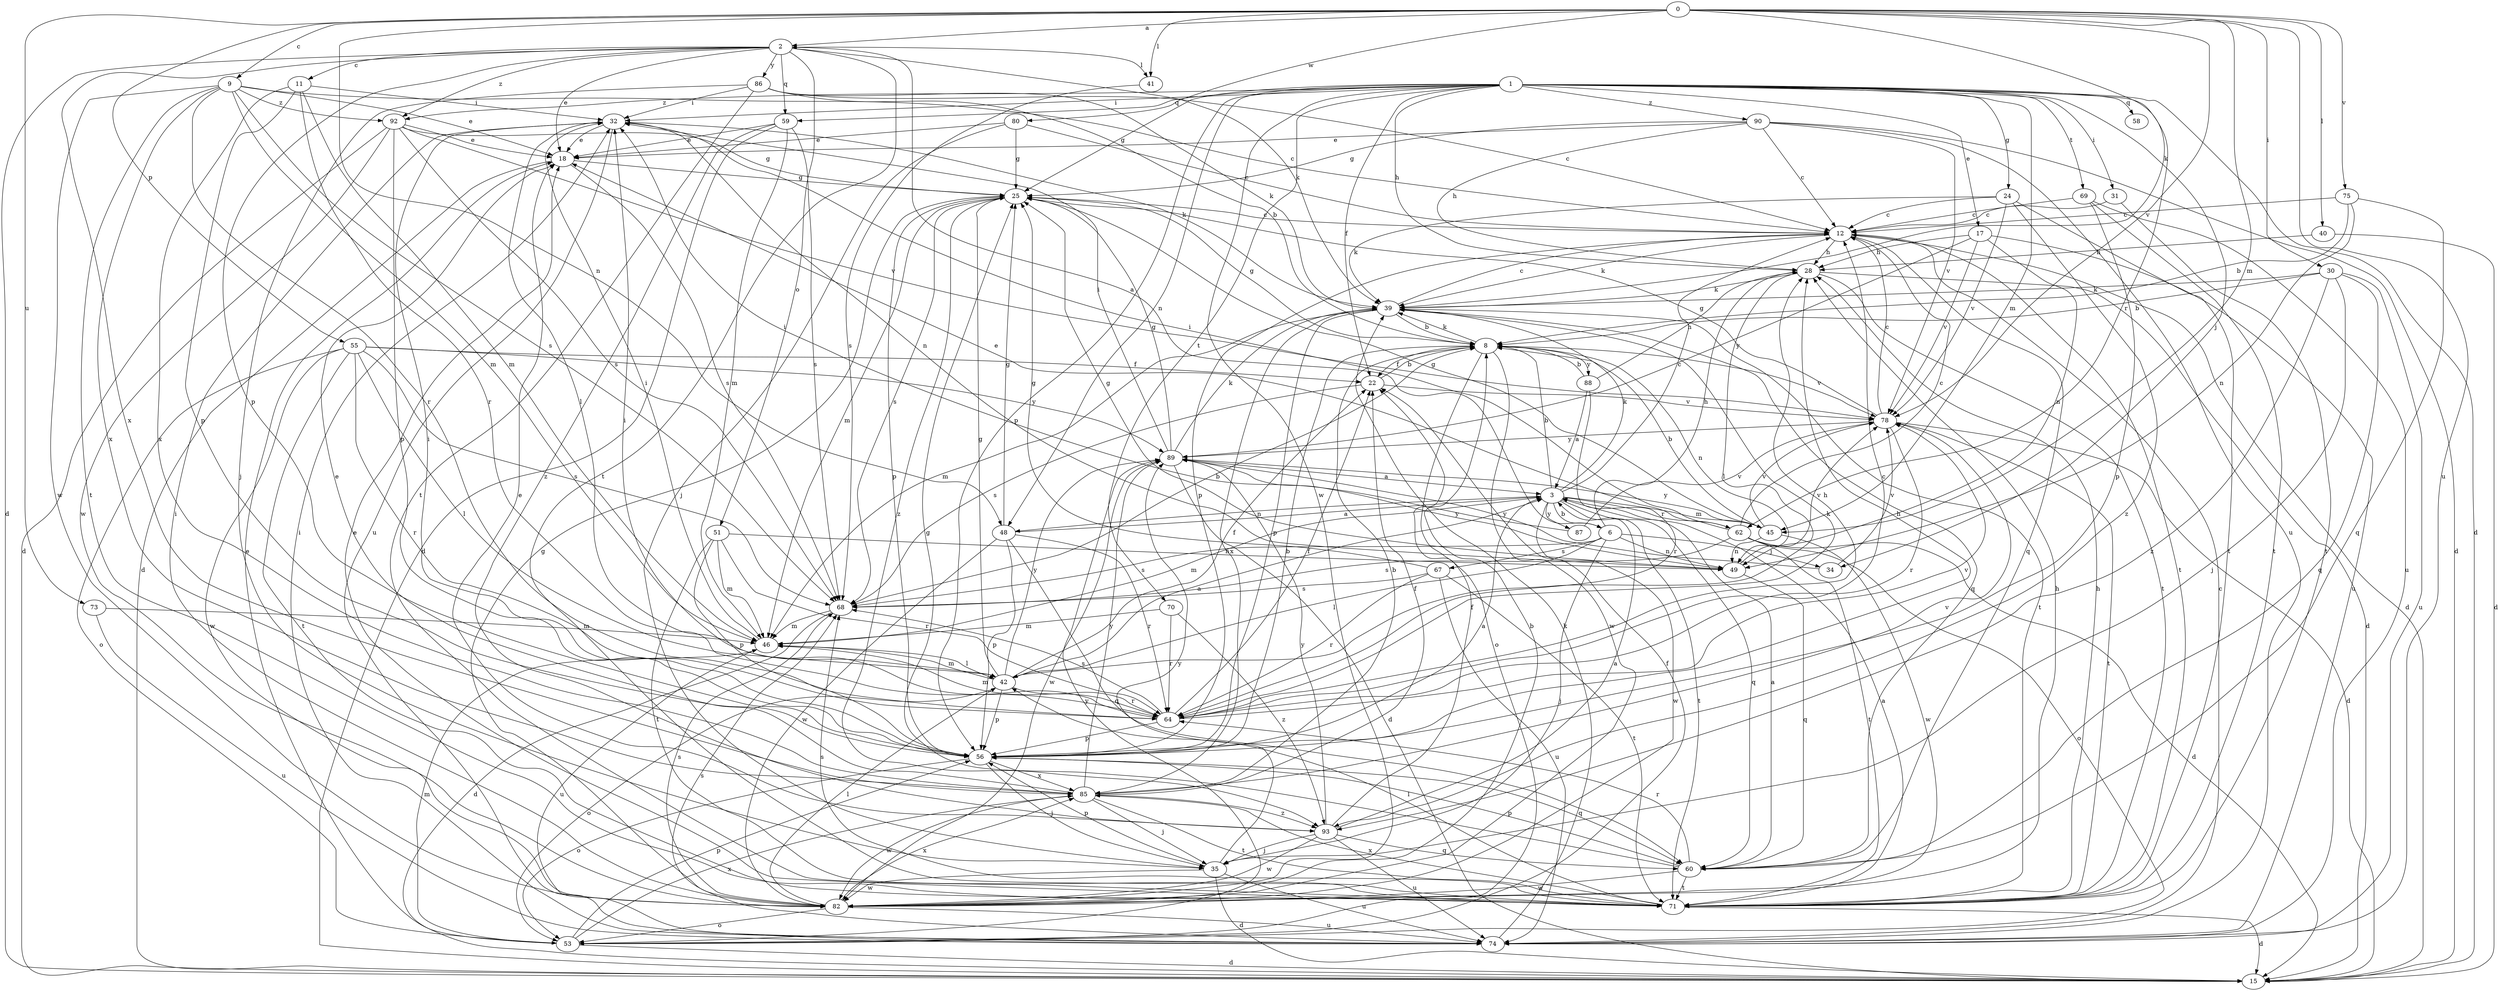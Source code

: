strict digraph  {
0;
1;
2;
3;
6;
8;
9;
11;
12;
15;
17;
18;
22;
24;
25;
28;
30;
31;
32;
34;
35;
39;
40;
41;
42;
45;
46;
48;
49;
51;
53;
55;
56;
58;
59;
60;
62;
64;
67;
68;
69;
70;
71;
73;
74;
75;
78;
80;
82;
85;
86;
87;
88;
89;
90;
92;
93;
0 -> 2  [label=a];
0 -> 9  [label=c];
0 -> 30  [label=i];
0 -> 39  [label=k];
0 -> 40  [label=l];
0 -> 41  [label=l];
0 -> 45  [label=m];
0 -> 48  [label=n];
0 -> 55  [label=p];
0 -> 73  [label=u];
0 -> 74  [label=u];
0 -> 75  [label=v];
0 -> 78  [label=v];
0 -> 80  [label=w];
1 -> 15  [label=d];
1 -> 17  [label=e];
1 -> 22  [label=f];
1 -> 24  [label=g];
1 -> 25  [label=g];
1 -> 28  [label=h];
1 -> 31  [label=i];
1 -> 32  [label=i];
1 -> 34  [label=j];
1 -> 45  [label=m];
1 -> 48  [label=n];
1 -> 56  [label=p];
1 -> 58  [label=q];
1 -> 59  [label=q];
1 -> 62  [label=r];
1 -> 69  [label=t];
1 -> 70  [label=t];
1 -> 82  [label=w];
1 -> 90  [label=z];
1 -> 92  [label=z];
2 -> 11  [label=c];
2 -> 15  [label=d];
2 -> 18  [label=e];
2 -> 39  [label=k];
2 -> 41  [label=l];
2 -> 51  [label=o];
2 -> 56  [label=p];
2 -> 59  [label=q];
2 -> 71  [label=t];
2 -> 85  [label=x];
2 -> 86  [label=y];
2 -> 92  [label=z];
3 -> 6  [label=b];
3 -> 8  [label=b];
3 -> 12  [label=c];
3 -> 39  [label=k];
3 -> 45  [label=m];
3 -> 46  [label=m];
3 -> 48  [label=n];
3 -> 60  [label=q];
3 -> 62  [label=r];
3 -> 71  [label=t];
3 -> 82  [label=w];
3 -> 87  [label=y];
6 -> 2  [label=a];
6 -> 28  [label=h];
6 -> 34  [label=j];
6 -> 35  [label=j];
6 -> 42  [label=l];
6 -> 49  [label=n];
6 -> 67  [label=s];
6 -> 68  [label=s];
8 -> 22  [label=f];
8 -> 25  [label=g];
8 -> 39  [label=k];
8 -> 49  [label=n];
8 -> 53  [label=o];
8 -> 78  [label=v];
8 -> 82  [label=w];
8 -> 88  [label=y];
9 -> 12  [label=c];
9 -> 18  [label=e];
9 -> 46  [label=m];
9 -> 64  [label=r];
9 -> 68  [label=s];
9 -> 71  [label=t];
9 -> 82  [label=w];
9 -> 85  [label=x];
9 -> 92  [label=z];
11 -> 32  [label=i];
11 -> 46  [label=m];
11 -> 56  [label=p];
11 -> 64  [label=r];
11 -> 85  [label=x];
12 -> 15  [label=d];
12 -> 28  [label=h];
12 -> 39  [label=k];
12 -> 56  [label=p];
12 -> 60  [label=q];
12 -> 71  [label=t];
17 -> 28  [label=h];
17 -> 49  [label=n];
17 -> 74  [label=u];
17 -> 78  [label=v];
17 -> 89  [label=y];
18 -> 15  [label=d];
18 -> 25  [label=g];
18 -> 68  [label=s];
22 -> 8  [label=b];
22 -> 68  [label=s];
22 -> 78  [label=v];
24 -> 12  [label=c];
24 -> 39  [label=k];
24 -> 71  [label=t];
24 -> 78  [label=v];
24 -> 93  [label=z];
25 -> 12  [label=c];
25 -> 46  [label=m];
25 -> 56  [label=p];
25 -> 68  [label=s];
25 -> 93  [label=z];
28 -> 15  [label=d];
28 -> 39  [label=k];
28 -> 42  [label=l];
28 -> 71  [label=t];
30 -> 8  [label=b];
30 -> 35  [label=j];
30 -> 39  [label=k];
30 -> 60  [label=q];
30 -> 74  [label=u];
30 -> 93  [label=z];
31 -> 12  [label=c];
31 -> 71  [label=t];
32 -> 18  [label=e];
32 -> 39  [label=k];
32 -> 42  [label=l];
32 -> 49  [label=n];
32 -> 74  [label=u];
34 -> 78  [label=v];
34 -> 89  [label=y];
35 -> 15  [label=d];
35 -> 56  [label=p];
35 -> 74  [label=u];
35 -> 82  [label=w];
35 -> 89  [label=y];
39 -> 8  [label=b];
39 -> 12  [label=c];
39 -> 46  [label=m];
39 -> 56  [label=p];
39 -> 60  [label=q];
39 -> 71  [label=t];
39 -> 85  [label=x];
40 -> 15  [label=d];
40 -> 28  [label=h];
41 -> 68  [label=s];
42 -> 3  [label=a];
42 -> 22  [label=f];
42 -> 25  [label=g];
42 -> 46  [label=m];
42 -> 53  [label=o];
42 -> 56  [label=p];
42 -> 64  [label=r];
42 -> 89  [label=y];
45 -> 8  [label=b];
45 -> 25  [label=g];
45 -> 49  [label=n];
45 -> 78  [label=v];
45 -> 82  [label=w];
45 -> 89  [label=y];
46 -> 32  [label=i];
46 -> 42  [label=l];
46 -> 74  [label=u];
48 -> 3  [label=a];
48 -> 25  [label=g];
48 -> 56  [label=p];
48 -> 60  [label=q];
48 -> 64  [label=r];
48 -> 82  [label=w];
49 -> 25  [label=g];
49 -> 60  [label=q];
49 -> 78  [label=v];
49 -> 89  [label=y];
51 -> 46  [label=m];
51 -> 49  [label=n];
51 -> 56  [label=p];
51 -> 64  [label=r];
51 -> 71  [label=t];
53 -> 15  [label=d];
53 -> 18  [label=e];
53 -> 22  [label=f];
53 -> 46  [label=m];
53 -> 56  [label=p];
53 -> 85  [label=x];
53 -> 89  [label=y];
55 -> 22  [label=f];
55 -> 42  [label=l];
55 -> 53  [label=o];
55 -> 64  [label=r];
55 -> 68  [label=s];
55 -> 71  [label=t];
55 -> 82  [label=w];
55 -> 89  [label=y];
56 -> 3  [label=a];
56 -> 8  [label=b];
56 -> 28  [label=h];
56 -> 32  [label=i];
56 -> 35  [label=j];
56 -> 53  [label=o];
56 -> 60  [label=q];
56 -> 85  [label=x];
59 -> 15  [label=d];
59 -> 18  [label=e];
59 -> 46  [label=m];
59 -> 68  [label=s];
59 -> 93  [label=z];
60 -> 3  [label=a];
60 -> 25  [label=g];
60 -> 56  [label=p];
60 -> 64  [label=r];
60 -> 71  [label=t];
60 -> 82  [label=w];
62 -> 12  [label=c];
62 -> 15  [label=d];
62 -> 18  [label=e];
62 -> 32  [label=i];
62 -> 53  [label=o];
62 -> 68  [label=s];
62 -> 71  [label=t];
64 -> 12  [label=c];
64 -> 22  [label=f];
64 -> 28  [label=h];
64 -> 32  [label=i];
64 -> 39  [label=k];
64 -> 46  [label=m];
64 -> 56  [label=p];
64 -> 68  [label=s];
64 -> 78  [label=v];
67 -> 25  [label=g];
67 -> 64  [label=r];
67 -> 68  [label=s];
67 -> 71  [label=t];
67 -> 74  [label=u];
68 -> 8  [label=b];
68 -> 15  [label=d];
68 -> 46  [label=m];
69 -> 12  [label=c];
69 -> 56  [label=p];
69 -> 71  [label=t];
69 -> 74  [label=u];
70 -> 46  [label=m];
70 -> 64  [label=r];
70 -> 93  [label=z];
71 -> 3  [label=a];
71 -> 15  [label=d];
71 -> 18  [label=e];
71 -> 28  [label=h];
71 -> 42  [label=l];
71 -> 68  [label=s];
71 -> 85  [label=x];
73 -> 46  [label=m];
73 -> 74  [label=u];
74 -> 12  [label=c];
74 -> 32  [label=i];
74 -> 39  [label=k];
74 -> 68  [label=s];
75 -> 8  [label=b];
75 -> 12  [label=c];
75 -> 49  [label=n];
75 -> 60  [label=q];
78 -> 12  [label=c];
78 -> 15  [label=d];
78 -> 25  [label=g];
78 -> 64  [label=r];
78 -> 71  [label=t];
78 -> 89  [label=y];
80 -> 12  [label=c];
80 -> 18  [label=e];
80 -> 25  [label=g];
80 -> 35  [label=j];
82 -> 8  [label=b];
82 -> 25  [label=g];
82 -> 28  [label=h];
82 -> 32  [label=i];
82 -> 42  [label=l];
82 -> 53  [label=o];
82 -> 68  [label=s];
82 -> 74  [label=u];
82 -> 85  [label=x];
85 -> 8  [label=b];
85 -> 18  [label=e];
85 -> 22  [label=f];
85 -> 35  [label=j];
85 -> 71  [label=t];
85 -> 78  [label=v];
85 -> 82  [label=w];
85 -> 89  [label=y];
85 -> 93  [label=z];
86 -> 8  [label=b];
86 -> 12  [label=c];
86 -> 32  [label=i];
86 -> 35  [label=j];
86 -> 39  [label=k];
86 -> 71  [label=t];
87 -> 32  [label=i];
87 -> 78  [label=v];
88 -> 3  [label=a];
88 -> 8  [label=b];
88 -> 28  [label=h];
88 -> 64  [label=r];
89 -> 3  [label=a];
89 -> 15  [label=d];
89 -> 25  [label=g];
89 -> 32  [label=i];
89 -> 39  [label=k];
89 -> 82  [label=w];
90 -> 12  [label=c];
90 -> 15  [label=d];
90 -> 18  [label=e];
90 -> 25  [label=g];
90 -> 28  [label=h];
90 -> 74  [label=u];
90 -> 78  [label=v];
92 -> 15  [label=d];
92 -> 18  [label=e];
92 -> 25  [label=g];
92 -> 56  [label=p];
92 -> 68  [label=s];
92 -> 78  [label=v];
92 -> 82  [label=w];
93 -> 3  [label=a];
93 -> 18  [label=e];
93 -> 22  [label=f];
93 -> 35  [label=j];
93 -> 60  [label=q];
93 -> 74  [label=u];
93 -> 82  [label=w];
93 -> 89  [label=y];
}

